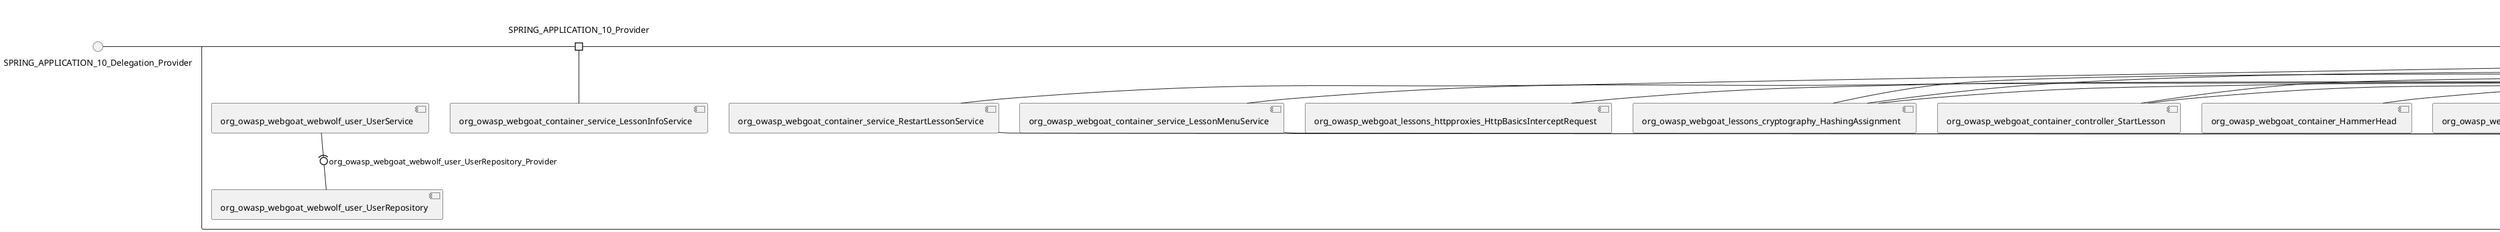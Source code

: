 @startuml
skinparam fixCircleLabelOverlapping true
skinparam componentStyle uml2
() SPRING_APPLICATION_10_Delegation_Provider
() SPRING_APPLICATION_11_Delegation_Provider
() SPRING_APPLICATION_12_Delegation_Provider
() SPRING_APPLICATION_13_Delegation_Provider
() SPRING_APPLICATION_14_Delegation_Provider
() SPRING_APPLICATION_15_Delegation_Provider
() SPRING_APPLICATION_16_Delegation_Provider
() SPRING_APPLICATION_2_Delegation_Provider
() SPRING_APPLICATION_3_Delegation_Provider
() SPRING_APPLICATION_4_Delegation_Provider
() SPRING_APPLICATION_5_Delegation_Provider
() SPRING_APPLICATION_6_Delegation_Provider
() SPRING_APPLICATION_7_Delegation_Provider
() SPRING_APPLICATION_8_Delegation_Provider
() SPRING_APPLICATION_9_Delegation_Provider
() SPRING_APPLICATION_BypassRestrictions_FieldRestrictions_POST_Delegation_Provider
() SPRING_APPLICATION_BypassRestrictions_frontendValidation_POST_Delegation_Provider
() SPRING_APPLICATION_ChromeDevTools_dummy_POST_Delegation_Provider
() SPRING_APPLICATION_ChromeDevTools_network_POST_Delegation_Provider
() SPRING_APPLICATION_CrossSiteScriptingStored_stored_xss_POST_Delegation_Provider
() SPRING_APPLICATION_CrossSiteScriptingStored_stored_xss_follow_up_POST_Delegation_Provider
() SPRING_APPLICATION_CrossSiteScripting_attack1_POST_Delegation_Provider
() SPRING_APPLICATION_CrossSiteScripting_attack3_POST_Delegation_Provider
() SPRING_APPLICATION_CrossSiteScripting_attack4_POST_Delegation_Provider
() SPRING_APPLICATION_CrossSiteScripting_attack5a_GET_Delegation_Provider
() SPRING_APPLICATION_CrossSiteScripting_attack6a_POST_Delegation_Provider
() SPRING_APPLICATION_CrossSiteScripting_dom_follow_up_POST_Delegation_Provider
() SPRING_APPLICATION_CrossSiteScripting_phone_home_xss_POST_Delegation_Provider
() SPRING_APPLICATION_CrossSiteScripting_quiz_GET_POST_Delegation_Provider
() SPRING_APPLICATION_Delegation_Provider
() SPRING_APPLICATION_GET_10_Delegation_Provider
() SPRING_APPLICATION_GET_11_Delegation_Provider
() SPRING_APPLICATION_GET_2_Delegation_Provider
() SPRING_APPLICATION_GET_3_Delegation_Provider
() SPRING_APPLICATION_GET_4_Delegation_Provider
() SPRING_APPLICATION_GET_5_Delegation_Provider
() SPRING_APPLICATION_GET_6_Delegation_Provider
() SPRING_APPLICATION_GET_7_Delegation_Provider
() SPRING_APPLICATION_GET_8_Delegation_Provider
() SPRING_APPLICATION_GET_9_Delegation_Provider
() SPRING_APPLICATION_GET_Delegation_Provider
() SPRING_APPLICATION_HtmlTampering_task_POST_Delegation_Provider
() SPRING_APPLICATION_HttpBasics_attack1_POST_Delegation_Provider
() SPRING_APPLICATION_HttpBasics_attack2_POST_Delegation_Provider
() SPRING_APPLICATION_IDOR_diff_attributes_POST_Delegation_Provider
() SPRING_APPLICATION_IDOR_login_POST_Delegation_Provider
() SPRING_APPLICATION_IDOR_profile_alt_path_POST_Delegation_Provider
() SPRING_APPLICATION_InsecureDeserialization_task_POST_Delegation_Provider
() SPRING_APPLICATION_InsecureLogin_Delegation_Provider
() SPRING_APPLICATION_JWT_decode_POST_Delegation_Provider
() SPRING_APPLICATION_JWT_jku_Delegation_Provider
() SPRING_APPLICATION_JWT_kid_Delegation_Provider
() SPRING_APPLICATION_JWT_quiz_GET_POST_Delegation_Provider
() SPRING_APPLICATION_JWT_refresh_Delegation_Provider
() SPRING_APPLICATION_JWT_secret_POST_Delegation_Provider
() SPRING_APPLICATION_JWT_votings_Delegation_Provider
() SPRING_APPLICATION_LogSpoofing_log_bleeding_POST_Delegation_Provider
() SPRING_APPLICATION_LogSpoofing_log_spoofing_POST_Delegation_Provider
() SPRING_APPLICATION_POST_10_Delegation_Provider
() SPRING_APPLICATION_POST_11_Delegation_Provider
() SPRING_APPLICATION_POST_12_Delegation_Provider
() SPRING_APPLICATION_POST_13_Delegation_Provider
() SPRING_APPLICATION_POST_14_Delegation_Provider
() SPRING_APPLICATION_POST_15_Delegation_Provider
() SPRING_APPLICATION_POST_16_Delegation_Provider
() SPRING_APPLICATION_POST_17_Delegation_Provider
() SPRING_APPLICATION_POST_18_Delegation_Provider
() SPRING_APPLICATION_POST_2_Delegation_Provider
() SPRING_APPLICATION_POST_3_Delegation_Provider
() SPRING_APPLICATION_POST_4_Delegation_Provider
() SPRING_APPLICATION_POST_5_Delegation_Provider
() SPRING_APPLICATION_POST_6_Delegation_Provider
() SPRING_APPLICATION_POST_7_Delegation_Provider
() SPRING_APPLICATION_POST_8_Delegation_Provider
() SPRING_APPLICATION_POST_9_Delegation_Provider
() SPRING_APPLICATION_POST_Delegation_Provider
() SPRING_APPLICATION_PUT_Delegation_Provider
() SPRING_APPLICATION_PasswordReset_ForgotPassword_create_password_reset_link_POST_Delegation_Provider
() SPRING_APPLICATION_PasswordReset_SecurityQuestions_POST_Delegation_Provider
() SPRING_APPLICATION_PasswordReset_reset_Delegation_Provider
() SPRING_APPLICATION_PasswordReset_simple_mail_reset_POST_Delegation_Provider
() SPRING_APPLICATION_PathTraversal_profile_picture_GET_Delegation_Provider
() SPRING_APPLICATION_PathTraversal_profile_picture_fix_GET_Delegation_Provider
() SPRING_APPLICATION_PathTraversal_profile_upload_POST_Delegation_Provider
() SPRING_APPLICATION_PathTraversal_profile_upload_fix_POST_Delegation_Provider
() SPRING_APPLICATION_PathTraversal_profile_upload_remove_user_input_POST_Delegation_Provider
() SPRING_APPLICATION_PathTraversal_random_POST_Delegation_Provider
() SPRING_APPLICATION_PathTraversal_random_picture_GET_Delegation_Provider
() SPRING_APPLICATION_PathTraversal_zip_slip_Delegation_Provider
() SPRING_APPLICATION_SSRF_task1_POST_Delegation_Provider
() SPRING_APPLICATION_SSRF_task2_POST_Delegation_Provider
() SPRING_APPLICATION_SecurePasswords_assignment_POST_Delegation_Provider
() SPRING_APPLICATION_SqlInjectionAdvanced_attack6a_POST_Delegation_Provider
() SPRING_APPLICATION_SqlInjectionAdvanced_attack6b_POST_Delegation_Provider
() SPRING_APPLICATION_SqlInjectionAdvanced_challenge_Login_POST_Delegation_Provider
() SPRING_APPLICATION_SqlInjectionAdvanced_challenge_PUT_Delegation_Provider
() SPRING_APPLICATION_SqlInjectionAdvanced_quiz_GET_POST_Delegation_Provider
() SPRING_APPLICATION_SqlInjectionMitigations_attack10a_POST_Delegation_Provider
() SPRING_APPLICATION_SqlInjectionMitigations_attack10b_POST_Delegation_Provider
() SPRING_APPLICATION_SqlInjectionMitigations_attack12a_POST_Delegation_Provider
() SPRING_APPLICATION_SqlInjectionMitigations_servers_GET_Delegation_Provider
() SPRING_APPLICATION_SqlInjection_assignment5a_POST_Delegation_Provider
() SPRING_APPLICATION_SqlInjection_assignment5b_POST_Delegation_Provider
() SPRING_APPLICATION_SqlInjection_attack10_POST_Delegation_Provider
() SPRING_APPLICATION_SqlInjection_attack2_POST_Delegation_Provider
() SPRING_APPLICATION_SqlInjection_attack3_POST_Delegation_Provider
() SPRING_APPLICATION_SqlInjection_attack4_POST_Delegation_Provider
() SPRING_APPLICATION_SqlInjection_attack5_POST_Delegation_Provider
() SPRING_APPLICATION_SqlInjection_attack8_POST_Delegation_Provider
() SPRING_APPLICATION_SqlInjection_attack9_POST_Delegation_Provider
() SPRING_APPLICATION_SqlOnlyInputValidationOnKeywords_attack_POST_Delegation_Provider
() SPRING_APPLICATION_SqlOnlyInputValidation_attack_POST_Delegation_Provider
() SPRING_APPLICATION_VulnerableComponents_attack1_POST_Delegation_Provider
() SPRING_APPLICATION_WebWolf_GET_Delegation_Provider
() SPRING_APPLICATION_WebWolf_landing_Delegation_Provider
() SPRING_APPLICATION_WebWolf_mail_Delegation_Provider
() SPRING_APPLICATION_challenge_1_POST_Delegation_Provider
() SPRING_APPLICATION_challenge_5_POST_Delegation_Provider
() SPRING_APPLICATION_challenge_7_Delegation_Provider
() SPRING_APPLICATION_challenge_8_Delegation_Provider
() SPRING_APPLICATION_challenge_logo_Delegation_Provider
() SPRING_APPLICATION_cia_quiz_GET_POST_Delegation_Provider
() SPRING_APPLICATION_clientSideFiltering_attack1_POST_Delegation_Provider
() SPRING_APPLICATION_clientSideFiltering_challenge_store_coupons_GET_Delegation_Provider
() SPRING_APPLICATION_clientSideFiltering_getItForFree_POST_Delegation_Provider
() SPRING_APPLICATION_clientSideFiltering_salaries_GET_Delegation_Provider
() SPRING_APPLICATION_crypto_encoding_basic_auth_POST_Delegation_Provider
() SPRING_APPLICATION_crypto_encoding_xor_POST_Delegation_Provider
() SPRING_APPLICATION_crypto_hashing_POST_Delegation_Provider
() SPRING_APPLICATION_crypto_secure_defaults_POST_Delegation_Provider
() SPRING_APPLICATION_crypto_signing_verify_POST_Delegation_Provider
() SPRING_APPLICATION_csrf_feedback_message_POST_Delegation_Provider
() SPRING_APPLICATION_csrf_review_POST_Delegation_Provider
() SPRING_APPLICATION_files_GET_Delegation_Provider
() SPRING_APPLICATION_fileupload_POST_Delegation_Provider
() SPRING_APPLICATION_jwt_Delegation_Provider
() SPRING_APPLICATION_landing_Delegation_Provider
() SPRING_APPLICATION_lesson_template_Delegation_Provider
() SPRING_APPLICATION_login_oauth_mvc_GET_Delegation_Provider
() SPRING_APPLICATION_mail_DELETE_GET_POST_Delegation_Provider
() SPRING_APPLICATION_register_mvc_POST_Delegation_Provider
() SPRING_APPLICATION_registration_GET_Delegation_Provider
() SPRING_APPLICATION_requests_GET_Delegation_Provider
() SPRING_APPLICATION_scoreboard_data_GET_Delegation_Provider
() SPRING_APPLICATION_server_directory_GET_Delegation_Provider
() SPRING_APPLICATION_service_debug_labels_mvc_Delegation_Provider
() SPRING_APPLICATION_service_lessonoverview_mvc_Delegation_Provider
() SPRING_APPLICATION_xxe_comments_GET_Delegation_Provider
rectangle System {
[org_owasp_webgoat_container_HammerHead] [[webgoat-webgoat.repository#_1_1BxiNBEe-G_oMj_JyxbQ]]
[org_owasp_webgoat_container_WebWolfRedirect] [[webgoat-webgoat.repository#_1_1BxiNBEe-G_oMj_JyxbQ]]
[org_owasp_webgoat_container_controller_StartLesson] [[webgoat-webgoat.repository#_1_1BxiNBEe-G_oMj_JyxbQ]]
[org_owasp_webgoat_container_controller_Welcome] [[webgoat-webgoat.repository#_1_1BxiNBEe-G_oMj_JyxbQ]]
[org_owasp_webgoat_container_i18n_PluginMessages_Provider] [[webgoat-webgoat.repository#_1_1BxiNBEe-G_oMj_JyxbQ]]
[org_owasp_webgoat_container_service_EnvironmentService] [[webgoat-webgoat.repository#_1_1BxiNBEe-G_oMj_JyxbQ]]
[org_owasp_webgoat_container_service_HintService] [[webgoat-webgoat.repository#_1_1BxiNBEe-G_oMj_JyxbQ]]
[org_owasp_webgoat_container_service_LabelDebugService] [[webgoat-webgoat.repository#_1_1BxiNBEe-G_oMj_JyxbQ]]
[org_owasp_webgoat_container_service_LabelService] [[webgoat-webgoat.repository#_1_1BxiNBEe-G_oMj_JyxbQ]]
[org_owasp_webgoat_container_service_LessonInfoService] [[webgoat-webgoat.repository#_1_1BxiNBEe-G_oMj_JyxbQ]]
[org_owasp_webgoat_container_service_LessonMenuService] [[webgoat-webgoat.repository#_1_1BxiNBEe-G_oMj_JyxbQ]]
[org_owasp_webgoat_container_service_LessonProgressService] [[webgoat-webgoat.repository#_1_1BxiNBEe-G_oMj_JyxbQ]]
[org_owasp_webgoat_container_service_LessonTitleService] [[webgoat-webgoat.repository#_1_1BxiNBEe-G_oMj_JyxbQ]]
[org_owasp_webgoat_container_service_ReportCardService] [[webgoat-webgoat.repository#_1_1BxiNBEe-G_oMj_JyxbQ]]
[org_owasp_webgoat_container_service_RestartLessonService] [[webgoat-webgoat.repository#_1_1BxiNBEe-G_oMj_JyxbQ]]
[org_owasp_webgoat_container_service_SessionService] [[webgoat-webgoat.repository#_1_1BxiNBEe-G_oMj_JyxbQ]]
[org_owasp_webgoat_container_session_UserSessionData_Provider] [[webgoat-webgoat.repository#_1_1BxiNBEe-G_oMj_JyxbQ]]
[org_owasp_webgoat_container_session_WebSession_Provider] [[webgoat-webgoat.repository#_1_1BxiNBEe-G_oMj_JyxbQ]]
[org_owasp_webgoat_container_users_RegistrationController] [[webgoat-webgoat.repository#_1_1BxiNBEe-G_oMj_JyxbQ]]
[org_owasp_webgoat_container_users_Scoreboard] [[webgoat-webgoat.repository#_1_1BxiNBEe-G_oMj_JyxbQ]]
[org_owasp_webgoat_container_users_UserRepository] [[webgoat-webgoat.repository#_1_1BxiNBEe-G_oMj_JyxbQ]]
[org_owasp_webgoat_container_users_UserService] [[webgoat-webgoat.repository#_1_1BxiNBEe-G_oMj_JyxbQ]]
[org_owasp_webgoat_container_users_UserTrackerRepository] [[webgoat-webgoat.repository#_1_1BxiNBEe-G_oMj_JyxbQ]]
[org_owasp_webgoat_lessons_authbypass_VerifyAccount] [[webgoat-webgoat.repository#_1_1BxiNBEe-G_oMj_JyxbQ]]
[org_owasp_webgoat_lessons_bypassrestrictions_BypassRestrictionsFieldRestrictions] [[webgoat-webgoat.repository#_1_1BxiNBEe-G_oMj_JyxbQ]]
[org_owasp_webgoat_lessons_bypassrestrictions_BypassRestrictionsFrontendValidation] [[webgoat-webgoat.repository#_1_1BxiNBEe-G_oMj_JyxbQ]]
[org_owasp_webgoat_lessons_challenges_FlagController] [[webgoat-webgoat.repository#_1_1BxiNBEe-G_oMj_JyxbQ]]
[org_owasp_webgoat_lessons_challenges_challenge1_Assignment1] [[webgoat-webgoat.repository#_1_1BxiNBEe-G_oMj_JyxbQ]]
[org_owasp_webgoat_lessons_challenges_challenge1_ImageServlet] [[webgoat-webgoat.repository#_1_1BxiNBEe-G_oMj_JyxbQ]]
[org_owasp_webgoat_lessons_challenges_challenge5_Assignment5] [[webgoat-webgoat.repository#_1_1BxiNBEe-G_oMj_JyxbQ]]
[org_owasp_webgoat_lessons_challenges_challenge7_Assignment7] [[webgoat-webgoat.repository#_1_1BxiNBEe-G_oMj_JyxbQ]]
[org_owasp_webgoat_lessons_challenges_challenge8_Assignment8] [[webgoat-webgoat.repository#_1_1BxiNBEe-G_oMj_JyxbQ]]
[org_owasp_webgoat_lessons_chromedevtools_NetworkDummy] [[webgoat-webgoat.repository#_1_1BxiNBEe-G_oMj_JyxbQ]]
[org_owasp_webgoat_lessons_chromedevtools_NetworkLesson] [[webgoat-webgoat.repository#_1_1BxiNBEe-G_oMj_JyxbQ]]
[org_owasp_webgoat_lessons_cia_CIAQuiz] [[webgoat-webgoat.repository#_1_1BxiNBEe-G_oMj_JyxbQ]]
[org_owasp_webgoat_lessons_clientsidefiltering_ClientSideFilteringAssignment] [[webgoat-webgoat.repository#_1_1BxiNBEe-G_oMj_JyxbQ]]
[org_owasp_webgoat_lessons_clientsidefiltering_ClientSideFilteringFreeAssignment] [[webgoat-webgoat.repository#_1_1BxiNBEe-G_oMj_JyxbQ]]
[org_owasp_webgoat_lessons_clientsidefiltering_Salaries] [[webgoat-webgoat.repository#_1_1BxiNBEe-G_oMj_JyxbQ]]
[org_owasp_webgoat_lessons_clientsidefiltering_ShopEndpoint] [[webgoat-webgoat.repository#_1_1BxiNBEe-G_oMj_JyxbQ]]
[org_owasp_webgoat_lessons_cryptography_EncodingAssignment] [[webgoat-webgoat.repository#_1_1BxiNBEe-G_oMj_JyxbQ]]
[org_owasp_webgoat_lessons_cryptography_HashingAssignment] [[webgoat-webgoat.repository#_1_1BxiNBEe-G_oMj_JyxbQ]]
[org_owasp_webgoat_lessons_cryptography_SecureDefaultsAssignment] [[webgoat-webgoat.repository#_1_1BxiNBEe-G_oMj_JyxbQ]]
[org_owasp_webgoat_lessons_cryptography_SigningAssignment] [[webgoat-webgoat.repository#_1_1BxiNBEe-G_oMj_JyxbQ]]
[org_owasp_webgoat_lessons_cryptography_XOREncodingAssignment] [[webgoat-webgoat.repository#_1_1BxiNBEe-G_oMj_JyxbQ]]
[org_owasp_webgoat_lessons_csrf_CSRFConfirmFlag1] [[webgoat-webgoat.repository#_1_1BxiNBEe-G_oMj_JyxbQ]]
[org_owasp_webgoat_lessons_csrf_CSRFFeedback] [[webgoat-webgoat.repository#_1_1BxiNBEe-G_oMj_JyxbQ]]
[org_owasp_webgoat_lessons_csrf_CSRFGetFlag] [[webgoat-webgoat.repository#_1_1BxiNBEe-G_oMj_JyxbQ]]
[org_owasp_webgoat_lessons_csrf_CSRFLogin] [[webgoat-webgoat.repository#_1_1BxiNBEe-G_oMj_JyxbQ]]
[org_owasp_webgoat_lessons_csrf_ForgedReviews] [[webgoat-webgoat.repository#_1_1BxiNBEe-G_oMj_JyxbQ]]
[org_owasp_webgoat_lessons_csrf_ObjectMapper_Provider] [[webgoat-webgoat.repository#_1_1BxiNBEe-G_oMj_JyxbQ]]
[org_owasp_webgoat_lessons_deserialization_InsecureDeserializationTask] [[webgoat-webgoat.repository#_1_1BxiNBEe-G_oMj_JyxbQ]]
[org_owasp_webgoat_lessons_hijacksession_HijackSessionAssignment] [[webgoat-webgoat.repository#_1_1BxiNBEe-G_oMj_JyxbQ]]
[org_owasp_webgoat_lessons_hijacksession_cas_HijackSessionAuthenticationProvider] [[webgoat-webgoat.repository#_1_1BxiNBEe-G_oMj_JyxbQ]]
[org_owasp_webgoat_lessons_htmltampering_HtmlTamperingTask] [[webgoat-webgoat.repository#_1_1BxiNBEe-G_oMj_JyxbQ]]
[org_owasp_webgoat_lessons_httpbasics_HttpBasicsLesson] [[webgoat-webgoat.repository#_1_1BxiNBEe-G_oMj_JyxbQ]]
[org_owasp_webgoat_lessons_httpbasics_HttpBasicsQuiz] [[webgoat-webgoat.repository#_1_1BxiNBEe-G_oMj_JyxbQ]]
[org_owasp_webgoat_lessons_httpproxies_HttpBasicsInterceptRequest] [[webgoat-webgoat.repository#_1_1BxiNBEe-G_oMj_JyxbQ]]
[org_owasp_webgoat_lessons_idor_IDORDiffAttributes] [[webgoat-webgoat.repository#_1_1BxiNBEe-G_oMj_JyxbQ]]
[org_owasp_webgoat_lessons_idor_IDOREditOtherProfile] [[webgoat-webgoat.repository#_1_1BxiNBEe-G_oMj_JyxbQ]]
[org_owasp_webgoat_lessons_idor_IDORLogin] [[webgoat-webgoat.repository#_1_1BxiNBEe-G_oMj_JyxbQ]]
[org_owasp_webgoat_lessons_idor_IDORViewOtherProfile] [[webgoat-webgoat.repository#_1_1BxiNBEe-G_oMj_JyxbQ]]
[org_owasp_webgoat_lessons_idor_IDORViewOwnProfile] [[webgoat-webgoat.repository#_1_1BxiNBEe-G_oMj_JyxbQ]]
[org_owasp_webgoat_lessons_idor_IDORViewOwnProfileAltUrl] [[webgoat-webgoat.repository#_1_1BxiNBEe-G_oMj_JyxbQ]]
[org_owasp_webgoat_lessons_insecurelogin_InsecureLoginTask] [[webgoat-webgoat.repository#_1_1BxiNBEe-G_oMj_JyxbQ]]
[org_owasp_webgoat_lessons_jwt_JWTDecodeEndpoint] [[webgoat-webgoat.repository#_1_1BxiNBEe-G_oMj_JyxbQ]]
[org_owasp_webgoat_lessons_jwt_JWTQuiz] [[webgoat-webgoat.repository#_1_1BxiNBEe-G_oMj_JyxbQ]]
[org_owasp_webgoat_lessons_jwt_JWTRefreshEndpoint] [[webgoat-webgoat.repository#_1_1BxiNBEe-G_oMj_JyxbQ]]
[org_owasp_webgoat_lessons_jwt_JWTSecretKeyEndpoint] [[webgoat-webgoat.repository#_1_1BxiNBEe-G_oMj_JyxbQ]]
[org_owasp_webgoat_lessons_jwt_JWTVotesEndpoint] [[webgoat-webgoat.repository#_1_1BxiNBEe-G_oMj_JyxbQ]]
[org_owasp_webgoat_lessons_jwt_claimmisuse_JWTHeaderJKUEndpoint] [[webgoat-webgoat.repository#_1_1BxiNBEe-G_oMj_JyxbQ]]
[org_owasp_webgoat_lessons_jwt_claimmisuse_JWTHeaderKIDEndpoint] [[webgoat-webgoat.repository#_1_1BxiNBEe-G_oMj_JyxbQ]]
[org_owasp_webgoat_lessons_lessontemplate_SampleAttack] [[webgoat-webgoat.repository#_1_1BxiNBEe-G_oMj_JyxbQ]]
[org_owasp_webgoat_lessons_logging_LogBleedingTask] [[webgoat-webgoat.repository#_1_1BxiNBEe-G_oMj_JyxbQ]]
[org_owasp_webgoat_lessons_logging_LogSpoofingTask] [[webgoat-webgoat.repository#_1_1BxiNBEe-G_oMj_JyxbQ]]
[org_owasp_webgoat_lessons_missingac_MissingFunctionACHiddenMenus] [[webgoat-webgoat.repository#_1_1BxiNBEe-G_oMj_JyxbQ]]
[org_owasp_webgoat_lessons_missingac_MissingFunctionACUsers] [[webgoat-webgoat.repository#_1_1BxiNBEe-G_oMj_JyxbQ]]
[org_owasp_webgoat_lessons_missingac_MissingFunctionACYourHash] [[webgoat-webgoat.repository#_1_1BxiNBEe-G_oMj_JyxbQ]]
[org_owasp_webgoat_lessons_missingac_MissingFunctionACYourHashAdmin] [[webgoat-webgoat.repository#_1_1BxiNBEe-G_oMj_JyxbQ]]
[org_owasp_webgoat_lessons_passwordreset_QuestionsAssignment] [[webgoat-webgoat.repository#_1_1BxiNBEe-G_oMj_JyxbQ]]
[org_owasp_webgoat_lessons_passwordreset_ResetLinkAssignment] [[webgoat-webgoat.repository#_1_1BxiNBEe-G_oMj_JyxbQ]]
[org_owasp_webgoat_lessons_passwordreset_ResetLinkAssignmentForgotPassword] [[webgoat-webgoat.repository#_1_1BxiNBEe-G_oMj_JyxbQ]]
[org_owasp_webgoat_lessons_passwordreset_SecurityQuestionAssignment] [[webgoat-webgoat.repository#_1_1BxiNBEe-G_oMj_JyxbQ]]
[org_owasp_webgoat_lessons_passwordreset_SimpleMailAssignment] [[webgoat-webgoat.repository#_1_1BxiNBEe-G_oMj_JyxbQ]]
[org_owasp_webgoat_lessons_passwordreset_TriedQuestions] [[webgoat-webgoat.repository#_1_1BxiNBEe-G_oMj_JyxbQ]]
[org_owasp_webgoat_lessons_pathtraversal_ProfileUpload] [[webgoat-webgoat.repository#_1_1BxiNBEe-G_oMj_JyxbQ]]
[org_owasp_webgoat_lessons_pathtraversal_ProfileUploadFix] [[webgoat-webgoat.repository#_1_1BxiNBEe-G_oMj_JyxbQ]]
[org_owasp_webgoat_lessons_pathtraversal_ProfileUploadRemoveUserInput] [[webgoat-webgoat.repository#_1_1BxiNBEe-G_oMj_JyxbQ]]
[org_owasp_webgoat_lessons_pathtraversal_ProfileUploadRetrieval] [[webgoat-webgoat.repository#_1_1BxiNBEe-G_oMj_JyxbQ]]
[org_owasp_webgoat_lessons_pathtraversal_ProfileZipSlip] [[webgoat-webgoat.repository#_1_1BxiNBEe-G_oMj_JyxbQ]]
[org_owasp_webgoat_lessons_securepasswords_SecurePasswordsAssignment] [[webgoat-webgoat.repository#_1_1BxiNBEe-G_oMj_JyxbQ]]
[org_owasp_webgoat_lessons_spoofcookie_SpoofCookieAssignment] [[webgoat-webgoat.repository#_1_1BxiNBEe-G_oMj_JyxbQ]]
[org_owasp_webgoat_lessons_sqlinjection_advanced_SqlInjectionChallenge] [[webgoat-webgoat.repository#_1_1BxiNBEe-G_oMj_JyxbQ]]
[org_owasp_webgoat_lessons_sqlinjection_advanced_SqlInjectionChallengeLogin] [[webgoat-webgoat.repository#_1_1BxiNBEe-G_oMj_JyxbQ]]
[org_owasp_webgoat_lessons_sqlinjection_advanced_SqlInjectionLesson6a] [[webgoat-webgoat.repository#_1_1BxiNBEe-G_oMj_JyxbQ]]
[org_owasp_webgoat_lessons_sqlinjection_advanced_SqlInjectionLesson6b] [[webgoat-webgoat.repository#_1_1BxiNBEe-G_oMj_JyxbQ]]
[org_owasp_webgoat_lessons_sqlinjection_advanced_SqlInjectionQuiz] [[webgoat-webgoat.repository#_1_1BxiNBEe-G_oMj_JyxbQ]]
[org_owasp_webgoat_lessons_sqlinjection_introduction_SqlInjectionLesson10] [[webgoat-webgoat.repository#_1_1BxiNBEe-G_oMj_JyxbQ]]
[org_owasp_webgoat_lessons_sqlinjection_introduction_SqlInjectionLesson2] [[webgoat-webgoat.repository#_1_1BxiNBEe-G_oMj_JyxbQ]]
[org_owasp_webgoat_lessons_sqlinjection_introduction_SqlInjectionLesson3] [[webgoat-webgoat.repository#_1_1BxiNBEe-G_oMj_JyxbQ]]
[org_owasp_webgoat_lessons_sqlinjection_introduction_SqlInjectionLesson4] [[webgoat-webgoat.repository#_1_1BxiNBEe-G_oMj_JyxbQ]]
[org_owasp_webgoat_lessons_sqlinjection_introduction_SqlInjectionLesson5] [[webgoat-webgoat.repository#_1_1BxiNBEe-G_oMj_JyxbQ]]
[org_owasp_webgoat_lessons_sqlinjection_introduction_SqlInjectionLesson5a] [[webgoat-webgoat.repository#_1_1BxiNBEe-G_oMj_JyxbQ]]
[org_owasp_webgoat_lessons_sqlinjection_introduction_SqlInjectionLesson5b] [[webgoat-webgoat.repository#_1_1BxiNBEe-G_oMj_JyxbQ]]
[org_owasp_webgoat_lessons_sqlinjection_introduction_SqlInjectionLesson8] [[webgoat-webgoat.repository#_1_1BxiNBEe-G_oMj_JyxbQ]]
[org_owasp_webgoat_lessons_sqlinjection_introduction_SqlInjectionLesson9] [[webgoat-webgoat.repository#_1_1BxiNBEe-G_oMj_JyxbQ]]
[org_owasp_webgoat_lessons_sqlinjection_mitigation_Servers] [[webgoat-webgoat.repository#_1_1BxiNBEe-G_oMj_JyxbQ]]
[org_owasp_webgoat_lessons_sqlinjection_mitigation_SqlInjectionLesson10a] [[webgoat-webgoat.repository#_1_1BxiNBEe-G_oMj_JyxbQ]]
[org_owasp_webgoat_lessons_sqlinjection_mitigation_SqlInjectionLesson10b] [[webgoat-webgoat.repository#_1_1BxiNBEe-G_oMj_JyxbQ]]
[org_owasp_webgoat_lessons_sqlinjection_mitigation_SqlInjectionLesson13] [[webgoat-webgoat.repository#_1_1BxiNBEe-G_oMj_JyxbQ]]
[org_owasp_webgoat_lessons_sqlinjection_mitigation_SqlOnlyInputValidation] [[webgoat-webgoat.repository#_1_1BxiNBEe-G_oMj_JyxbQ]]
[org_owasp_webgoat_lessons_sqlinjection_mitigation_SqlOnlyInputValidationOnKeywords] [[webgoat-webgoat.repository#_1_1BxiNBEe-G_oMj_JyxbQ]]
[org_owasp_webgoat_lessons_ssrf_SSRFTask1] [[webgoat-webgoat.repository#_1_1BxiNBEe-G_oMj_JyxbQ]]
[org_owasp_webgoat_lessons_ssrf_SSRFTask2] [[webgoat-webgoat.repository#_1_1BxiNBEe-G_oMj_JyxbQ]]
[org_owasp_webgoat_lessons_vulnerablecomponents_VulnerableComponentsLesson] [[webgoat-webgoat.repository#_1_1BxiNBEe-G_oMj_JyxbQ]]
[org_owasp_webgoat_lessons_webwolfintroduction_LandingAssignment] [[webgoat-webgoat.repository#_1_1BxiNBEe-G_oMj_JyxbQ]]
[org_owasp_webgoat_lessons_webwolfintroduction_MailAssignment] [[webgoat-webgoat.repository#_1_1BxiNBEe-G_oMj_JyxbQ]]
[org_owasp_webgoat_lessons_xss_CrossSiteScriptingLesson1] [[webgoat-webgoat.repository#_1_1BxiNBEe-G_oMj_JyxbQ]]
[org_owasp_webgoat_lessons_xss_CrossSiteScriptingLesson3] [[webgoat-webgoat.repository#_1_1BxiNBEe-G_oMj_JyxbQ]]
[org_owasp_webgoat_lessons_xss_CrossSiteScriptingLesson4] [[webgoat-webgoat.repository#_1_1BxiNBEe-G_oMj_JyxbQ]]
[org_owasp_webgoat_lessons_xss_CrossSiteScriptingLesson5a] [[webgoat-webgoat.repository#_1_1BxiNBEe-G_oMj_JyxbQ]]
[org_owasp_webgoat_lessons_xss_CrossSiteScriptingLesson6a] [[webgoat-webgoat.repository#_1_1BxiNBEe-G_oMj_JyxbQ]]
[org_owasp_webgoat_lessons_xss_CrossSiteScriptingQuiz] [[webgoat-webgoat.repository#_1_1BxiNBEe-G_oMj_JyxbQ]]
[org_owasp_webgoat_lessons_xss_DOMCrossSiteScripting] [[webgoat-webgoat.repository#_1_1BxiNBEe-G_oMj_JyxbQ]]
[org_owasp_webgoat_lessons_xss_DOMCrossSiteScriptingVerifier] [[webgoat-webgoat.repository#_1_1BxiNBEe-G_oMj_JyxbQ]]
[org_owasp_webgoat_lessons_xss_stored_StoredCrossSiteScriptingVerifier] [[webgoat-webgoat.repository#_1_1BxiNBEe-G_oMj_JyxbQ]]
[org_owasp_webgoat_lessons_xss_stored_StoredXssComments] [[webgoat-webgoat.repository#_1_1BxiNBEe-G_oMj_JyxbQ]]
[org_owasp_webgoat_lessons_xxe_BlindSendFileAssignment] [[webgoat-webgoat.repository#_1_1BxiNBEe-G_oMj_JyxbQ]]
[org_owasp_webgoat_lessons_xxe_CommentsCache] [[webgoat-webgoat.repository#_1_1BxiNBEe-G_oMj_JyxbQ]]
[org_owasp_webgoat_lessons_xxe_CommentsEndpoint] [[webgoat-webgoat.repository#_1_1BxiNBEe-G_oMj_JyxbQ]]
[org_owasp_webgoat_lessons_xxe_ContentTypeAssignment] [[webgoat-webgoat.repository#_1_1BxiNBEe-G_oMj_JyxbQ]]
[org_owasp_webgoat_lessons_xxe_SimpleXXE] [[webgoat-webgoat.repository#_1_1BxiNBEe-G_oMj_JyxbQ]]
[org_owasp_webgoat_webwolf_FileServer] [[webgoat-webgoat.repository#_1_1BxiNBEe-G_oMj_JyxbQ]]
[org_owasp_webgoat_webwolf_jwt_JWTController] [[webgoat-webgoat.repository#_1_1BxiNBEe-G_oMj_JyxbQ]]
[org_owasp_webgoat_webwolf_mailbox_MailboxController] [[webgoat-webgoat.repository#_1_1BxiNBEe-G_oMj_JyxbQ]]
[org_owasp_webgoat_webwolf_mailbox_MailboxRepository] [[webgoat-webgoat.repository#_1_1BxiNBEe-G_oMj_JyxbQ]]
[org_owasp_webgoat_webwolf_requests_LandingPage] [[webgoat-webgoat.repository#_1_1BxiNBEe-G_oMj_JyxbQ]]
[org_owasp_webgoat_webwolf_requests_Requests] [[webgoat-webgoat.repository#_1_1BxiNBEe-G_oMj_JyxbQ]]
[org_owasp_webgoat_webwolf_user_UserRepository] [[webgoat-webgoat.repository#_1_1BxiNBEe-G_oMj_JyxbQ]]
[org_owasp_webgoat_webwolf_user_UserService] [[webgoat-webgoat.repository#_1_1BxiNBEe-G_oMj_JyxbQ]]
port SPRING_APPLICATION_10_Provider
SPRING_APPLICATION_10_Delegation_Provider - SPRING_APPLICATION_10_Provider
SPRING_APPLICATION_10_Provider - [org_owasp_webgoat_container_service_LessonInfoService]
port SPRING_APPLICATION_11_Provider
SPRING_APPLICATION_11_Delegation_Provider - SPRING_APPLICATION_11_Provider
SPRING_APPLICATION_11_Provider - [org_owasp_webgoat_lessons_cryptography_HashingAssignment]
port SPRING_APPLICATION_12_Provider
SPRING_APPLICATION_12_Delegation_Provider - SPRING_APPLICATION_12_Provider
SPRING_APPLICATION_12_Provider - [org_owasp_webgoat_lessons_xxe_SimpleXXE]
port SPRING_APPLICATION_13_Provider
SPRING_APPLICATION_13_Delegation_Provider - SPRING_APPLICATION_13_Provider
SPRING_APPLICATION_13_Provider - [org_owasp_webgoat_lessons_jwt_JWTSecretKeyEndpoint]
port SPRING_APPLICATION_14_Provider
SPRING_APPLICATION_14_Delegation_Provider - SPRING_APPLICATION_14_Provider
SPRING_APPLICATION_14_Provider - [org_owasp_webgoat_container_service_RestartLessonService]
port SPRING_APPLICATION_15_Provider
SPRING_APPLICATION_15_Delegation_Provider - SPRING_APPLICATION_15_Provider
SPRING_APPLICATION_15_Provider - [org_owasp_webgoat_container_service_LessonMenuService]
port SPRING_APPLICATION_16_Provider
SPRING_APPLICATION_16_Delegation_Provider - SPRING_APPLICATION_16_Provider
SPRING_APPLICATION_16_Provider - [org_owasp_webgoat_lessons_httpproxies_HttpBasicsInterceptRequest]
port SPRING_APPLICATION_2_Provider
SPRING_APPLICATION_2_Delegation_Provider - SPRING_APPLICATION_2_Provider
SPRING_APPLICATION_2_Provider - [org_owasp_webgoat_container_controller_StartLesson]
port SPRING_APPLICATION_3_Provider
SPRING_APPLICATION_3_Delegation_Provider - SPRING_APPLICATION_3_Provider
SPRING_APPLICATION_3_Provider - [org_owasp_webgoat_lessons_cryptography_HashingAssignment]
port SPRING_APPLICATION_4_Provider
SPRING_APPLICATION_4_Delegation_Provider - SPRING_APPLICATION_4_Provider
SPRING_APPLICATION_4_Provider - [org_owasp_webgoat_webwolf_FileServer]
port SPRING_APPLICATION_5_Provider
SPRING_APPLICATION_5_Delegation_Provider - SPRING_APPLICATION_5_Provider
SPRING_APPLICATION_5_Provider - [org_owasp_webgoat_lessons_cryptography_SigningAssignment]
port SPRING_APPLICATION_6_Provider
SPRING_APPLICATION_6_Delegation_Provider - SPRING_APPLICATION_6_Provider
SPRING_APPLICATION_6_Provider - [org_owasp_webgoat_container_HammerHead]
port SPRING_APPLICATION_7_Provider
SPRING_APPLICATION_7_Delegation_Provider - SPRING_APPLICATION_7_Provider
SPRING_APPLICATION_7_Provider - [org_owasp_webgoat_container_controller_StartLesson]
port SPRING_APPLICATION_8_Provider
SPRING_APPLICATION_8_Delegation_Provider - SPRING_APPLICATION_8_Provider
SPRING_APPLICATION_8_Provider - [org_owasp_webgoat_container_service_SessionService]
port SPRING_APPLICATION_9_Provider
SPRING_APPLICATION_9_Delegation_Provider - SPRING_APPLICATION_9_Provider
SPRING_APPLICATION_9_Provider - [org_owasp_webgoat_container_service_LessonTitleService]
port SPRING_APPLICATION_BypassRestrictions_FieldRestrictions_POST_Provider
SPRING_APPLICATION_BypassRestrictions_FieldRestrictions_POST_Delegation_Provider - SPRING_APPLICATION_BypassRestrictions_FieldRestrictions_POST_Provider
SPRING_APPLICATION_BypassRestrictions_FieldRestrictions_POST_Provider - [org_owasp_webgoat_lessons_bypassrestrictions_BypassRestrictionsFieldRestrictions]
port SPRING_APPLICATION_BypassRestrictions_frontendValidation_POST_Provider
SPRING_APPLICATION_BypassRestrictions_frontendValidation_POST_Delegation_Provider - SPRING_APPLICATION_BypassRestrictions_frontendValidation_POST_Provider
SPRING_APPLICATION_BypassRestrictions_frontendValidation_POST_Provider - [org_owasp_webgoat_lessons_bypassrestrictions_BypassRestrictionsFrontendValidation]
port SPRING_APPLICATION_ChromeDevTools_dummy_POST_Provider
SPRING_APPLICATION_ChromeDevTools_dummy_POST_Delegation_Provider - SPRING_APPLICATION_ChromeDevTools_dummy_POST_Provider
SPRING_APPLICATION_ChromeDevTools_dummy_POST_Provider - [org_owasp_webgoat_lessons_chromedevtools_NetworkDummy]
port SPRING_APPLICATION_ChromeDevTools_network_POST_Provider
SPRING_APPLICATION_ChromeDevTools_network_POST_Delegation_Provider - SPRING_APPLICATION_ChromeDevTools_network_POST_Provider
SPRING_APPLICATION_ChromeDevTools_network_POST_Provider - [org_owasp_webgoat_lessons_chromedevtools_NetworkLesson]
port SPRING_APPLICATION_CrossSiteScriptingStored_stored_xss_POST_Provider
SPRING_APPLICATION_CrossSiteScriptingStored_stored_xss_POST_Delegation_Provider - SPRING_APPLICATION_CrossSiteScriptingStored_stored_xss_POST_Provider
SPRING_APPLICATION_CrossSiteScriptingStored_stored_xss_POST_Provider - [org_owasp_webgoat_lessons_xss_stored_StoredXssComments]
port SPRING_APPLICATION_CrossSiteScriptingStored_stored_xss_follow_up_POST_Provider
SPRING_APPLICATION_CrossSiteScriptingStored_stored_xss_follow_up_POST_Delegation_Provider - SPRING_APPLICATION_CrossSiteScriptingStored_stored_xss_follow_up_POST_Provider
SPRING_APPLICATION_CrossSiteScriptingStored_stored_xss_follow_up_POST_Provider - [org_owasp_webgoat_lessons_xss_stored_StoredCrossSiteScriptingVerifier]
port SPRING_APPLICATION_CrossSiteScripting_attack1_POST_Provider
SPRING_APPLICATION_CrossSiteScripting_attack1_POST_Delegation_Provider - SPRING_APPLICATION_CrossSiteScripting_attack1_POST_Provider
SPRING_APPLICATION_CrossSiteScripting_attack1_POST_Provider - [org_owasp_webgoat_lessons_xss_CrossSiteScriptingLesson1]
port SPRING_APPLICATION_CrossSiteScripting_attack3_POST_Provider
SPRING_APPLICATION_CrossSiteScripting_attack3_POST_Delegation_Provider - SPRING_APPLICATION_CrossSiteScripting_attack3_POST_Provider
SPRING_APPLICATION_CrossSiteScripting_attack3_POST_Provider - [org_owasp_webgoat_lessons_xss_CrossSiteScriptingLesson3]
port SPRING_APPLICATION_CrossSiteScripting_attack4_POST_Provider
SPRING_APPLICATION_CrossSiteScripting_attack4_POST_Delegation_Provider - SPRING_APPLICATION_CrossSiteScripting_attack4_POST_Provider
SPRING_APPLICATION_CrossSiteScripting_attack4_POST_Provider - [org_owasp_webgoat_lessons_xss_CrossSiteScriptingLesson4]
port SPRING_APPLICATION_CrossSiteScripting_attack5a_GET_Provider
SPRING_APPLICATION_CrossSiteScripting_attack5a_GET_Delegation_Provider - SPRING_APPLICATION_CrossSiteScripting_attack5a_GET_Provider
SPRING_APPLICATION_CrossSiteScripting_attack5a_GET_Provider - [org_owasp_webgoat_lessons_xss_CrossSiteScriptingLesson5a]
port SPRING_APPLICATION_CrossSiteScripting_attack6a_POST_Provider
SPRING_APPLICATION_CrossSiteScripting_attack6a_POST_Delegation_Provider - SPRING_APPLICATION_CrossSiteScripting_attack6a_POST_Provider
SPRING_APPLICATION_CrossSiteScripting_attack6a_POST_Provider - [org_owasp_webgoat_lessons_xss_CrossSiteScriptingLesson6a]
port SPRING_APPLICATION_CrossSiteScripting_dom_follow_up_POST_Provider
SPRING_APPLICATION_CrossSiteScripting_dom_follow_up_POST_Delegation_Provider - SPRING_APPLICATION_CrossSiteScripting_dom_follow_up_POST_Provider
SPRING_APPLICATION_CrossSiteScripting_dom_follow_up_POST_Provider - [org_owasp_webgoat_lessons_xss_DOMCrossSiteScriptingVerifier]
port SPRING_APPLICATION_CrossSiteScripting_phone_home_xss_POST_Provider
SPRING_APPLICATION_CrossSiteScripting_phone_home_xss_POST_Delegation_Provider - SPRING_APPLICATION_CrossSiteScripting_phone_home_xss_POST_Provider
SPRING_APPLICATION_CrossSiteScripting_phone_home_xss_POST_Provider - [org_owasp_webgoat_lessons_xss_DOMCrossSiteScripting]
port SPRING_APPLICATION_CrossSiteScripting_quiz_GET_POST_Provider
SPRING_APPLICATION_CrossSiteScripting_quiz_GET_POST_Delegation_Provider - SPRING_APPLICATION_CrossSiteScripting_quiz_GET_POST_Provider
SPRING_APPLICATION_CrossSiteScripting_quiz_GET_POST_Provider - [org_owasp_webgoat_lessons_xss_CrossSiteScriptingQuiz]
port SPRING_APPLICATION_Provider
SPRING_APPLICATION_Delegation_Provider - SPRING_APPLICATION_Provider
SPRING_APPLICATION_Provider - [org_owasp_webgoat_container_service_LabelDebugService]
port SPRING_APPLICATION_GET_10_Provider
SPRING_APPLICATION_GET_10_Delegation_Provider - SPRING_APPLICATION_GET_10_Provider
SPRING_APPLICATION_GET_10_Provider - [org_owasp_webgoat_lessons_csrf_ForgedReviews]
port SPRING_APPLICATION_GET_11_Provider
SPRING_APPLICATION_GET_11_Delegation_Provider - SPRING_APPLICATION_GET_11_Provider
SPRING_APPLICATION_GET_11_Provider - [org_owasp_webgoat_container_service_HintService]
port SPRING_APPLICATION_GET_2_Provider
SPRING_APPLICATION_GET_2_Delegation_Provider - SPRING_APPLICATION_GET_2_Provider
SPRING_APPLICATION_GET_2_Provider - [org_owasp_webgoat_container_controller_Welcome]
port SPRING_APPLICATION_GET_3_Provider
SPRING_APPLICATION_GET_3_Delegation_Provider - SPRING_APPLICATION_GET_3_Provider
SPRING_APPLICATION_GET_3_Provider - [org_owasp_webgoat_lessons_idor_IDORViewOtherProfile]
port SPRING_APPLICATION_GET_4_Provider
SPRING_APPLICATION_GET_4_Delegation_Provider - SPRING_APPLICATION_GET_4_Provider
SPRING_APPLICATION_GET_4_Provider - [org_owasp_webgoat_container_service_ReportCardService]
port SPRING_APPLICATION_GET_5_Provider
SPRING_APPLICATION_GET_5_Delegation_Provider - SPRING_APPLICATION_GET_5_Provider
SPRING_APPLICATION_GET_5_Provider - [org_owasp_webgoat_lessons_cryptography_EncodingAssignment]
port SPRING_APPLICATION_GET_6_Provider
SPRING_APPLICATION_GET_6_Delegation_Provider - SPRING_APPLICATION_GET_6_Provider
SPRING_APPLICATION_GET_6_Provider - [org_owasp_webgoat_lessons_missingac_MissingFunctionACUsers]
port SPRING_APPLICATION_GET_7_Provider
SPRING_APPLICATION_GET_7_Delegation_Provider - SPRING_APPLICATION_GET_7_Provider
SPRING_APPLICATION_GET_7_Provider - [org_owasp_webgoat_lessons_spoofcookie_SpoofCookieAssignment]
port SPRING_APPLICATION_GET_8_Provider
SPRING_APPLICATION_GET_8_Delegation_Provider - SPRING_APPLICATION_GET_8_Provider
SPRING_APPLICATION_GET_8_Provider - [org_owasp_webgoat_lessons_xss_stored_StoredXssComments]
port SPRING_APPLICATION_GET_9_Provider
SPRING_APPLICATION_GET_9_Delegation_Provider - SPRING_APPLICATION_GET_9_Provider
SPRING_APPLICATION_GET_9_Provider - [org_owasp_webgoat_lessons_idor_IDORViewOwnProfile]
port SPRING_APPLICATION_GET_Provider
SPRING_APPLICATION_GET_Delegation_Provider - SPRING_APPLICATION_GET_Provider
SPRING_APPLICATION_GET_Provider - [org_owasp_webgoat_container_service_LabelService]
port SPRING_APPLICATION_HtmlTampering_task_POST_Provider
SPRING_APPLICATION_HtmlTampering_task_POST_Delegation_Provider - SPRING_APPLICATION_HtmlTampering_task_POST_Provider
SPRING_APPLICATION_HtmlTampering_task_POST_Provider - [org_owasp_webgoat_lessons_htmltampering_HtmlTamperingTask]
port SPRING_APPLICATION_HttpBasics_attack1_POST_Provider
SPRING_APPLICATION_HttpBasics_attack1_POST_Delegation_Provider - SPRING_APPLICATION_HttpBasics_attack1_POST_Provider
SPRING_APPLICATION_HttpBasics_attack1_POST_Provider - [org_owasp_webgoat_lessons_httpbasics_HttpBasicsLesson]
port SPRING_APPLICATION_HttpBasics_attack2_POST_Provider
SPRING_APPLICATION_HttpBasics_attack2_POST_Delegation_Provider - SPRING_APPLICATION_HttpBasics_attack2_POST_Provider
SPRING_APPLICATION_HttpBasics_attack2_POST_Provider - [org_owasp_webgoat_lessons_httpbasics_HttpBasicsQuiz]
port SPRING_APPLICATION_IDOR_diff_attributes_POST_Provider
SPRING_APPLICATION_IDOR_diff_attributes_POST_Delegation_Provider - SPRING_APPLICATION_IDOR_diff_attributes_POST_Provider
SPRING_APPLICATION_IDOR_diff_attributes_POST_Provider - [org_owasp_webgoat_lessons_idor_IDORDiffAttributes]
port SPRING_APPLICATION_IDOR_login_POST_Provider
SPRING_APPLICATION_IDOR_login_POST_Delegation_Provider - SPRING_APPLICATION_IDOR_login_POST_Provider
SPRING_APPLICATION_IDOR_login_POST_Provider - [org_owasp_webgoat_lessons_idor_IDORLogin]
port SPRING_APPLICATION_IDOR_profile_alt_path_POST_Provider
SPRING_APPLICATION_IDOR_profile_alt_path_POST_Delegation_Provider - SPRING_APPLICATION_IDOR_profile_alt_path_POST_Provider
SPRING_APPLICATION_IDOR_profile_alt_path_POST_Provider - [org_owasp_webgoat_lessons_idor_IDORViewOwnProfileAltUrl]
port SPRING_APPLICATION_InsecureDeserialization_task_POST_Provider
SPRING_APPLICATION_InsecureDeserialization_task_POST_Delegation_Provider - SPRING_APPLICATION_InsecureDeserialization_task_POST_Provider
SPRING_APPLICATION_InsecureDeserialization_task_POST_Provider - [org_owasp_webgoat_lessons_deserialization_InsecureDeserializationTask]
port SPRING_APPLICATION_InsecureLogin_Provider
SPRING_APPLICATION_InsecureLogin_Delegation_Provider - SPRING_APPLICATION_InsecureLogin_Provider
SPRING_APPLICATION_InsecureLogin_Provider - [org_owasp_webgoat_lessons_insecurelogin_InsecureLoginTask]
port SPRING_APPLICATION_JWT_decode_POST_Provider
SPRING_APPLICATION_JWT_decode_POST_Delegation_Provider - SPRING_APPLICATION_JWT_decode_POST_Provider
SPRING_APPLICATION_JWT_decode_POST_Provider - [org_owasp_webgoat_lessons_jwt_JWTDecodeEndpoint]
port SPRING_APPLICATION_JWT_jku_Provider
SPRING_APPLICATION_JWT_jku_Delegation_Provider - SPRING_APPLICATION_JWT_jku_Provider
SPRING_APPLICATION_JWT_jku_Provider - [org_owasp_webgoat_lessons_jwt_claimmisuse_JWTHeaderJKUEndpoint]
port SPRING_APPLICATION_JWT_kid_Provider
SPRING_APPLICATION_JWT_kid_Delegation_Provider - SPRING_APPLICATION_JWT_kid_Provider
SPRING_APPLICATION_JWT_kid_Provider - [org_owasp_webgoat_lessons_jwt_claimmisuse_JWTHeaderKIDEndpoint]
port SPRING_APPLICATION_JWT_quiz_GET_POST_Provider
SPRING_APPLICATION_JWT_quiz_GET_POST_Delegation_Provider - SPRING_APPLICATION_JWT_quiz_GET_POST_Provider
SPRING_APPLICATION_JWT_quiz_GET_POST_Provider - [org_owasp_webgoat_lessons_jwt_JWTQuiz]
port SPRING_APPLICATION_JWT_refresh_Provider
SPRING_APPLICATION_JWT_refresh_Delegation_Provider - SPRING_APPLICATION_JWT_refresh_Provider
SPRING_APPLICATION_JWT_refresh_Provider - [org_owasp_webgoat_lessons_jwt_JWTRefreshEndpoint]
port SPRING_APPLICATION_JWT_secret_POST_Provider
SPRING_APPLICATION_JWT_secret_POST_Delegation_Provider - SPRING_APPLICATION_JWT_secret_POST_Provider
SPRING_APPLICATION_JWT_secret_POST_Provider - [org_owasp_webgoat_lessons_jwt_JWTSecretKeyEndpoint]
port SPRING_APPLICATION_JWT_votings_Provider
SPRING_APPLICATION_JWT_votings_Delegation_Provider - SPRING_APPLICATION_JWT_votings_Provider
SPRING_APPLICATION_JWT_votings_Provider - [org_owasp_webgoat_lessons_jwt_JWTVotesEndpoint]
port SPRING_APPLICATION_LogSpoofing_log_bleeding_POST_Provider
SPRING_APPLICATION_LogSpoofing_log_bleeding_POST_Delegation_Provider - SPRING_APPLICATION_LogSpoofing_log_bleeding_POST_Provider
SPRING_APPLICATION_LogSpoofing_log_bleeding_POST_Provider - [org_owasp_webgoat_lessons_logging_LogBleedingTask]
port SPRING_APPLICATION_LogSpoofing_log_spoofing_POST_Provider
SPRING_APPLICATION_LogSpoofing_log_spoofing_POST_Delegation_Provider - SPRING_APPLICATION_LogSpoofing_log_spoofing_POST_Provider
SPRING_APPLICATION_LogSpoofing_log_spoofing_POST_Provider - [org_owasp_webgoat_lessons_logging_LogSpoofingTask]
port SPRING_APPLICATION_POST_10_Provider
SPRING_APPLICATION_POST_10_Delegation_Provider - SPRING_APPLICATION_POST_10_Provider
SPRING_APPLICATION_POST_10_Provider - [org_owasp_webgoat_lessons_hijacksession_HijackSessionAssignment]
port SPRING_APPLICATION_POST_11_Provider
SPRING_APPLICATION_POST_11_Delegation_Provider - SPRING_APPLICATION_POST_11_Provider
SPRING_APPLICATION_POST_11_Provider - [org_owasp_webgoat_lessons_csrf_CSRFConfirmFlag1]
port SPRING_APPLICATION_POST_12_Provider
SPRING_APPLICATION_POST_12_Delegation_Provider - SPRING_APPLICATION_POST_12_Provider
SPRING_APPLICATION_POST_12_Provider - [org_owasp_webgoat_lessons_csrf_CSRFFeedback]
port SPRING_APPLICATION_POST_13_Provider
SPRING_APPLICATION_POST_13_Delegation_Provider - SPRING_APPLICATION_POST_13_Provider
SPRING_APPLICATION_POST_13_Provider - [org_owasp_webgoat_lessons_csrf_CSRFGetFlag]
port SPRING_APPLICATION_POST_14_Provider
SPRING_APPLICATION_POST_14_Delegation_Provider - SPRING_APPLICATION_POST_14_Provider
SPRING_APPLICATION_POST_14_Provider - [org_owasp_webgoat_lessons_spoofcookie_SpoofCookieAssignment]
port SPRING_APPLICATION_POST_15_Provider
SPRING_APPLICATION_POST_15_Delegation_Provider - SPRING_APPLICATION_POST_15_Provider
SPRING_APPLICATION_POST_15_Provider - [org_owasp_webgoat_lessons_xxe_SimpleXXE]
port SPRING_APPLICATION_POST_16_Provider
SPRING_APPLICATION_POST_16_Delegation_Provider - SPRING_APPLICATION_POST_16_Provider
SPRING_APPLICATION_POST_16_Provider - [org_owasp_webgoat_lessons_xxe_ContentTypeAssignment]
port SPRING_APPLICATION_POST_17_Provider
SPRING_APPLICATION_POST_17_Delegation_Provider - SPRING_APPLICATION_POST_17_Provider
SPRING_APPLICATION_POST_17_Provider - [org_owasp_webgoat_lessons_missingac_MissingFunctionACYourHash]
port SPRING_APPLICATION_POST_18_Provider
SPRING_APPLICATION_POST_18_Delegation_Provider - SPRING_APPLICATION_POST_18_Provider
SPRING_APPLICATION_POST_18_Provider - [org_owasp_webgoat_lessons_challenges_FlagController]
port SPRING_APPLICATION_POST_2_Provider
SPRING_APPLICATION_POST_2_Delegation_Provider - SPRING_APPLICATION_POST_2_Provider
SPRING_APPLICATION_POST_2_Provider - [org_owasp_webgoat_lessons_passwordreset_QuestionsAssignment]
port SPRING_APPLICATION_POST_3_Provider
SPRING_APPLICATION_POST_3_Delegation_Provider - SPRING_APPLICATION_POST_3_Provider
SPRING_APPLICATION_POST_3_Provider - [org_owasp_webgoat_lessons_missingac_MissingFunctionACHiddenMenus]
port SPRING_APPLICATION_POST_4_Provider
SPRING_APPLICATION_POST_4_Delegation_Provider - SPRING_APPLICATION_POST_4_Provider
SPRING_APPLICATION_POST_4_Provider - [org_owasp_webgoat_lessons_authbypass_VerifyAccount]
port SPRING_APPLICATION_POST_5_Provider
SPRING_APPLICATION_POST_5_Delegation_Provider - SPRING_APPLICATION_POST_5_Provider
SPRING_APPLICATION_POST_5_Provider - [org_owasp_webgoat_lessons_csrf_CSRFLogin]
port SPRING_APPLICATION_POST_6_Provider
SPRING_APPLICATION_POST_6_Delegation_Provider - SPRING_APPLICATION_POST_6_Provider
SPRING_APPLICATION_POST_6_Provider - [org_owasp_webgoat_lessons_missingac_MissingFunctionACYourHashAdmin]
port SPRING_APPLICATION_POST_7_Provider
SPRING_APPLICATION_POST_7_Delegation_Provider - SPRING_APPLICATION_POST_7_Provider
SPRING_APPLICATION_POST_7_Provider - [org_owasp_webgoat_lessons_chromedevtools_NetworkLesson]
port SPRING_APPLICATION_POST_8_Provider
SPRING_APPLICATION_POST_8_Delegation_Provider - SPRING_APPLICATION_POST_8_Provider
SPRING_APPLICATION_POST_8_Provider - [org_owasp_webgoat_lessons_xxe_BlindSendFileAssignment]
port SPRING_APPLICATION_POST_9_Provider
SPRING_APPLICATION_POST_9_Delegation_Provider - SPRING_APPLICATION_POST_9_Provider
SPRING_APPLICATION_POST_9_Provider - [org_owasp_webgoat_lessons_missingac_MissingFunctionACUsers]
port SPRING_APPLICATION_POST_Provider
SPRING_APPLICATION_POST_Delegation_Provider - SPRING_APPLICATION_POST_Provider
SPRING_APPLICATION_POST_Provider - [org_owasp_webgoat_lessons_passwordreset_SimpleMailAssignment]
port SPRING_APPLICATION_PUT_Provider
SPRING_APPLICATION_PUT_Delegation_Provider - SPRING_APPLICATION_PUT_Provider
SPRING_APPLICATION_PUT_Provider - [org_owasp_webgoat_lessons_idor_IDOREditOtherProfile]
port SPRING_APPLICATION_PasswordReset_ForgotPassword_create_password_reset_link_POST_Provider
SPRING_APPLICATION_PasswordReset_ForgotPassword_create_password_reset_link_POST_Delegation_Provider - SPRING_APPLICATION_PasswordReset_ForgotPassword_create_password_reset_link_POST_Provider
SPRING_APPLICATION_PasswordReset_ForgotPassword_create_password_reset_link_POST_Provider - [org_owasp_webgoat_lessons_passwordreset_ResetLinkAssignmentForgotPassword]
port SPRING_APPLICATION_PasswordReset_SecurityQuestions_POST_Provider
SPRING_APPLICATION_PasswordReset_SecurityQuestions_POST_Delegation_Provider - SPRING_APPLICATION_PasswordReset_SecurityQuestions_POST_Provider
SPRING_APPLICATION_PasswordReset_SecurityQuestions_POST_Provider - [org_owasp_webgoat_lessons_passwordreset_SecurityQuestionAssignment]
port SPRING_APPLICATION_PasswordReset_reset_Provider
SPRING_APPLICATION_PasswordReset_reset_Delegation_Provider - SPRING_APPLICATION_PasswordReset_reset_Provider
SPRING_APPLICATION_PasswordReset_reset_Provider - [org_owasp_webgoat_lessons_passwordreset_ResetLinkAssignment]
port SPRING_APPLICATION_PasswordReset_simple_mail_reset_POST_Provider
SPRING_APPLICATION_PasswordReset_simple_mail_reset_POST_Delegation_Provider - SPRING_APPLICATION_PasswordReset_simple_mail_reset_POST_Provider
SPRING_APPLICATION_PasswordReset_simple_mail_reset_POST_Provider - [org_owasp_webgoat_lessons_passwordreset_SimpleMailAssignment]
port SPRING_APPLICATION_PathTraversal_profile_picture_GET_Provider
SPRING_APPLICATION_PathTraversal_profile_picture_GET_Delegation_Provider - SPRING_APPLICATION_PathTraversal_profile_picture_GET_Provider
SPRING_APPLICATION_PathTraversal_profile_picture_GET_Provider - [org_owasp_webgoat_lessons_pathtraversal_ProfileUpload]
port SPRING_APPLICATION_PathTraversal_profile_picture_fix_GET_Provider
SPRING_APPLICATION_PathTraversal_profile_picture_fix_GET_Delegation_Provider - SPRING_APPLICATION_PathTraversal_profile_picture_fix_GET_Provider
SPRING_APPLICATION_PathTraversal_profile_picture_fix_GET_Provider - [org_owasp_webgoat_lessons_pathtraversal_ProfileUploadFix]
port SPRING_APPLICATION_PathTraversal_profile_upload_POST_Provider
SPRING_APPLICATION_PathTraversal_profile_upload_POST_Delegation_Provider - SPRING_APPLICATION_PathTraversal_profile_upload_POST_Provider
SPRING_APPLICATION_PathTraversal_profile_upload_POST_Provider - [org_owasp_webgoat_lessons_pathtraversal_ProfileUpload]
port SPRING_APPLICATION_PathTraversal_profile_upload_fix_POST_Provider
SPRING_APPLICATION_PathTraversal_profile_upload_fix_POST_Delegation_Provider - SPRING_APPLICATION_PathTraversal_profile_upload_fix_POST_Provider
SPRING_APPLICATION_PathTraversal_profile_upload_fix_POST_Provider - [org_owasp_webgoat_lessons_pathtraversal_ProfileUploadFix]
port SPRING_APPLICATION_PathTraversal_profile_upload_remove_user_input_POST_Provider
SPRING_APPLICATION_PathTraversal_profile_upload_remove_user_input_POST_Delegation_Provider - SPRING_APPLICATION_PathTraversal_profile_upload_remove_user_input_POST_Provider
SPRING_APPLICATION_PathTraversal_profile_upload_remove_user_input_POST_Provider - [org_owasp_webgoat_lessons_pathtraversal_ProfileUploadRemoveUserInput]
port SPRING_APPLICATION_PathTraversal_random_POST_Provider
SPRING_APPLICATION_PathTraversal_random_POST_Delegation_Provider - SPRING_APPLICATION_PathTraversal_random_POST_Provider
SPRING_APPLICATION_PathTraversal_random_POST_Provider - [org_owasp_webgoat_lessons_pathtraversal_ProfileUploadRetrieval]
port SPRING_APPLICATION_PathTraversal_random_picture_GET_Provider
SPRING_APPLICATION_PathTraversal_random_picture_GET_Delegation_Provider - SPRING_APPLICATION_PathTraversal_random_picture_GET_Provider
SPRING_APPLICATION_PathTraversal_random_picture_GET_Provider - [org_owasp_webgoat_lessons_pathtraversal_ProfileUploadRetrieval]
port SPRING_APPLICATION_PathTraversal_zip_slip_Provider
SPRING_APPLICATION_PathTraversal_zip_slip_Delegation_Provider - SPRING_APPLICATION_PathTraversal_zip_slip_Provider
SPRING_APPLICATION_PathTraversal_zip_slip_Provider - [org_owasp_webgoat_lessons_pathtraversal_ProfileZipSlip]
port SPRING_APPLICATION_SSRF_task1_POST_Provider
SPRING_APPLICATION_SSRF_task1_POST_Delegation_Provider - SPRING_APPLICATION_SSRF_task1_POST_Provider
SPRING_APPLICATION_SSRF_task1_POST_Provider - [org_owasp_webgoat_lessons_ssrf_SSRFTask1]
port SPRING_APPLICATION_SSRF_task2_POST_Provider
SPRING_APPLICATION_SSRF_task2_POST_Delegation_Provider - SPRING_APPLICATION_SSRF_task2_POST_Provider
SPRING_APPLICATION_SSRF_task2_POST_Provider - [org_owasp_webgoat_lessons_ssrf_SSRFTask2]
port SPRING_APPLICATION_SecurePasswords_assignment_POST_Provider
SPRING_APPLICATION_SecurePasswords_assignment_POST_Delegation_Provider - SPRING_APPLICATION_SecurePasswords_assignment_POST_Provider
SPRING_APPLICATION_SecurePasswords_assignment_POST_Provider - [org_owasp_webgoat_lessons_securepasswords_SecurePasswordsAssignment]
port SPRING_APPLICATION_SqlInjectionAdvanced_attack6a_POST_Provider
SPRING_APPLICATION_SqlInjectionAdvanced_attack6a_POST_Delegation_Provider - SPRING_APPLICATION_SqlInjectionAdvanced_attack6a_POST_Provider
SPRING_APPLICATION_SqlInjectionAdvanced_attack6a_POST_Provider - [org_owasp_webgoat_lessons_sqlinjection_advanced_SqlInjectionLesson6a]
port SPRING_APPLICATION_SqlInjectionAdvanced_attack6b_POST_Provider
SPRING_APPLICATION_SqlInjectionAdvanced_attack6b_POST_Delegation_Provider - SPRING_APPLICATION_SqlInjectionAdvanced_attack6b_POST_Provider
SPRING_APPLICATION_SqlInjectionAdvanced_attack6b_POST_Provider - [org_owasp_webgoat_lessons_sqlinjection_advanced_SqlInjectionLesson6b]
port SPRING_APPLICATION_SqlInjectionAdvanced_challenge_Login_POST_Provider
SPRING_APPLICATION_SqlInjectionAdvanced_challenge_Login_POST_Delegation_Provider - SPRING_APPLICATION_SqlInjectionAdvanced_challenge_Login_POST_Provider
SPRING_APPLICATION_SqlInjectionAdvanced_challenge_Login_POST_Provider - [org_owasp_webgoat_lessons_sqlinjection_advanced_SqlInjectionChallengeLogin]
port SPRING_APPLICATION_SqlInjectionAdvanced_challenge_PUT_Provider
SPRING_APPLICATION_SqlInjectionAdvanced_challenge_PUT_Delegation_Provider - SPRING_APPLICATION_SqlInjectionAdvanced_challenge_PUT_Provider
SPRING_APPLICATION_SqlInjectionAdvanced_challenge_PUT_Provider - [org_owasp_webgoat_lessons_sqlinjection_advanced_SqlInjectionChallenge]
port SPRING_APPLICATION_SqlInjectionAdvanced_quiz_GET_POST_Provider
SPRING_APPLICATION_SqlInjectionAdvanced_quiz_GET_POST_Delegation_Provider - SPRING_APPLICATION_SqlInjectionAdvanced_quiz_GET_POST_Provider
SPRING_APPLICATION_SqlInjectionAdvanced_quiz_GET_POST_Provider - [org_owasp_webgoat_lessons_sqlinjection_advanced_SqlInjectionQuiz]
port SPRING_APPLICATION_SqlInjectionMitigations_attack10a_POST_Provider
SPRING_APPLICATION_SqlInjectionMitigations_attack10a_POST_Delegation_Provider - SPRING_APPLICATION_SqlInjectionMitigations_attack10a_POST_Provider
SPRING_APPLICATION_SqlInjectionMitigations_attack10a_POST_Provider - [org_owasp_webgoat_lessons_sqlinjection_mitigation_SqlInjectionLesson10a]
port SPRING_APPLICATION_SqlInjectionMitigations_attack10b_POST_Provider
SPRING_APPLICATION_SqlInjectionMitigations_attack10b_POST_Delegation_Provider - SPRING_APPLICATION_SqlInjectionMitigations_attack10b_POST_Provider
SPRING_APPLICATION_SqlInjectionMitigations_attack10b_POST_Provider - [org_owasp_webgoat_lessons_sqlinjection_mitigation_SqlInjectionLesson10b]
port SPRING_APPLICATION_SqlInjectionMitigations_attack12a_POST_Provider
SPRING_APPLICATION_SqlInjectionMitigations_attack12a_POST_Delegation_Provider - SPRING_APPLICATION_SqlInjectionMitigations_attack12a_POST_Provider
SPRING_APPLICATION_SqlInjectionMitigations_attack12a_POST_Provider - [org_owasp_webgoat_lessons_sqlinjection_mitigation_SqlInjectionLesson13]
port SPRING_APPLICATION_SqlInjectionMitigations_servers_GET_Provider
SPRING_APPLICATION_SqlInjectionMitigations_servers_GET_Delegation_Provider - SPRING_APPLICATION_SqlInjectionMitigations_servers_GET_Provider
SPRING_APPLICATION_SqlInjectionMitigations_servers_GET_Provider - [org_owasp_webgoat_lessons_sqlinjection_mitigation_Servers]
port SPRING_APPLICATION_SqlInjection_assignment5a_POST_Provider
SPRING_APPLICATION_SqlInjection_assignment5a_POST_Delegation_Provider - SPRING_APPLICATION_SqlInjection_assignment5a_POST_Provider
SPRING_APPLICATION_SqlInjection_assignment5a_POST_Provider - [org_owasp_webgoat_lessons_sqlinjection_introduction_SqlInjectionLesson5a]
port SPRING_APPLICATION_SqlInjection_assignment5b_POST_Provider
SPRING_APPLICATION_SqlInjection_assignment5b_POST_Delegation_Provider - SPRING_APPLICATION_SqlInjection_assignment5b_POST_Provider
SPRING_APPLICATION_SqlInjection_assignment5b_POST_Provider - [org_owasp_webgoat_lessons_sqlinjection_introduction_SqlInjectionLesson5b]
port SPRING_APPLICATION_SqlInjection_attack10_POST_Provider
SPRING_APPLICATION_SqlInjection_attack10_POST_Delegation_Provider - SPRING_APPLICATION_SqlInjection_attack10_POST_Provider
SPRING_APPLICATION_SqlInjection_attack10_POST_Provider - [org_owasp_webgoat_lessons_sqlinjection_introduction_SqlInjectionLesson10]
port SPRING_APPLICATION_SqlInjection_attack2_POST_Provider
SPRING_APPLICATION_SqlInjection_attack2_POST_Delegation_Provider - SPRING_APPLICATION_SqlInjection_attack2_POST_Provider
SPRING_APPLICATION_SqlInjection_attack2_POST_Provider - [org_owasp_webgoat_lessons_sqlinjection_introduction_SqlInjectionLesson2]
port SPRING_APPLICATION_SqlInjection_attack3_POST_Provider
SPRING_APPLICATION_SqlInjection_attack3_POST_Delegation_Provider - SPRING_APPLICATION_SqlInjection_attack3_POST_Provider
SPRING_APPLICATION_SqlInjection_attack3_POST_Provider - [org_owasp_webgoat_lessons_sqlinjection_introduction_SqlInjectionLesson3]
port SPRING_APPLICATION_SqlInjection_attack4_POST_Provider
SPRING_APPLICATION_SqlInjection_attack4_POST_Delegation_Provider - SPRING_APPLICATION_SqlInjection_attack4_POST_Provider
SPRING_APPLICATION_SqlInjection_attack4_POST_Provider - [org_owasp_webgoat_lessons_sqlinjection_introduction_SqlInjectionLesson4]
port SPRING_APPLICATION_SqlInjection_attack5_POST_Provider
SPRING_APPLICATION_SqlInjection_attack5_POST_Delegation_Provider - SPRING_APPLICATION_SqlInjection_attack5_POST_Provider
SPRING_APPLICATION_SqlInjection_attack5_POST_Provider - [org_owasp_webgoat_lessons_sqlinjection_introduction_SqlInjectionLesson5]
port SPRING_APPLICATION_SqlInjection_attack8_POST_Provider
SPRING_APPLICATION_SqlInjection_attack8_POST_Delegation_Provider - SPRING_APPLICATION_SqlInjection_attack8_POST_Provider
SPRING_APPLICATION_SqlInjection_attack8_POST_Provider - [org_owasp_webgoat_lessons_sqlinjection_introduction_SqlInjectionLesson8]
port SPRING_APPLICATION_SqlInjection_attack9_POST_Provider
SPRING_APPLICATION_SqlInjection_attack9_POST_Delegation_Provider - SPRING_APPLICATION_SqlInjection_attack9_POST_Provider
SPRING_APPLICATION_SqlInjection_attack9_POST_Provider - [org_owasp_webgoat_lessons_sqlinjection_introduction_SqlInjectionLesson9]
port SPRING_APPLICATION_SqlOnlyInputValidationOnKeywords_attack_POST_Provider
SPRING_APPLICATION_SqlOnlyInputValidationOnKeywords_attack_POST_Delegation_Provider - SPRING_APPLICATION_SqlOnlyInputValidationOnKeywords_attack_POST_Provider
SPRING_APPLICATION_SqlOnlyInputValidationOnKeywords_attack_POST_Provider - [org_owasp_webgoat_lessons_sqlinjection_mitigation_SqlOnlyInputValidationOnKeywords]
port SPRING_APPLICATION_SqlOnlyInputValidation_attack_POST_Provider
SPRING_APPLICATION_SqlOnlyInputValidation_attack_POST_Delegation_Provider - SPRING_APPLICATION_SqlOnlyInputValidation_attack_POST_Provider
SPRING_APPLICATION_SqlOnlyInputValidation_attack_POST_Provider - [org_owasp_webgoat_lessons_sqlinjection_mitigation_SqlOnlyInputValidation]
port SPRING_APPLICATION_VulnerableComponents_attack1_POST_Provider
SPRING_APPLICATION_VulnerableComponents_attack1_POST_Delegation_Provider - SPRING_APPLICATION_VulnerableComponents_attack1_POST_Provider
SPRING_APPLICATION_VulnerableComponents_attack1_POST_Provider - [org_owasp_webgoat_lessons_vulnerablecomponents_VulnerableComponentsLesson]
port SPRING_APPLICATION_WebWolf_GET_Provider
SPRING_APPLICATION_WebWolf_GET_Delegation_Provider - SPRING_APPLICATION_WebWolf_GET_Provider
SPRING_APPLICATION_WebWolf_GET_Provider - [org_owasp_webgoat_container_WebWolfRedirect]
port SPRING_APPLICATION_WebWolf_landing_Provider
SPRING_APPLICATION_WebWolf_landing_Delegation_Provider - SPRING_APPLICATION_WebWolf_landing_Provider
SPRING_APPLICATION_WebWolf_landing_Provider - [org_owasp_webgoat_lessons_webwolfintroduction_LandingAssignment]
port SPRING_APPLICATION_WebWolf_mail_Provider
SPRING_APPLICATION_WebWolf_mail_Delegation_Provider - SPRING_APPLICATION_WebWolf_mail_Provider
SPRING_APPLICATION_WebWolf_mail_Provider - [org_owasp_webgoat_lessons_webwolfintroduction_MailAssignment]
port SPRING_APPLICATION_challenge_1_POST_Provider
SPRING_APPLICATION_challenge_1_POST_Delegation_Provider - SPRING_APPLICATION_challenge_1_POST_Provider
SPRING_APPLICATION_challenge_1_POST_Provider - [org_owasp_webgoat_lessons_challenges_challenge1_Assignment1]
port SPRING_APPLICATION_challenge_5_POST_Provider
SPRING_APPLICATION_challenge_5_POST_Delegation_Provider - SPRING_APPLICATION_challenge_5_POST_Provider
SPRING_APPLICATION_challenge_5_POST_Provider - [org_owasp_webgoat_lessons_challenges_challenge5_Assignment5]
port SPRING_APPLICATION_challenge_7_Provider
SPRING_APPLICATION_challenge_7_Delegation_Provider - SPRING_APPLICATION_challenge_7_Provider
SPRING_APPLICATION_challenge_7_Provider - [org_owasp_webgoat_lessons_challenges_challenge7_Assignment7]
port SPRING_APPLICATION_challenge_8_Provider
SPRING_APPLICATION_challenge_8_Delegation_Provider - SPRING_APPLICATION_challenge_8_Provider
SPRING_APPLICATION_challenge_8_Provider - [org_owasp_webgoat_lessons_challenges_challenge8_Assignment8]
port SPRING_APPLICATION_challenge_logo_Provider
SPRING_APPLICATION_challenge_logo_Delegation_Provider - SPRING_APPLICATION_challenge_logo_Provider
SPRING_APPLICATION_challenge_logo_Provider - [org_owasp_webgoat_lessons_challenges_challenge1_ImageServlet]
port SPRING_APPLICATION_cia_quiz_GET_POST_Provider
SPRING_APPLICATION_cia_quiz_GET_POST_Delegation_Provider - SPRING_APPLICATION_cia_quiz_GET_POST_Provider
SPRING_APPLICATION_cia_quiz_GET_POST_Provider - [org_owasp_webgoat_lessons_cia_CIAQuiz]
port SPRING_APPLICATION_clientSideFiltering_attack1_POST_Provider
SPRING_APPLICATION_clientSideFiltering_attack1_POST_Delegation_Provider - SPRING_APPLICATION_clientSideFiltering_attack1_POST_Provider
SPRING_APPLICATION_clientSideFiltering_attack1_POST_Provider - [org_owasp_webgoat_lessons_clientsidefiltering_ClientSideFilteringAssignment]
port SPRING_APPLICATION_clientSideFiltering_challenge_store_coupons_GET_Provider
SPRING_APPLICATION_clientSideFiltering_challenge_store_coupons_GET_Delegation_Provider - SPRING_APPLICATION_clientSideFiltering_challenge_store_coupons_GET_Provider
SPRING_APPLICATION_clientSideFiltering_challenge_store_coupons_GET_Provider - [org_owasp_webgoat_lessons_clientsidefiltering_ShopEndpoint]
port SPRING_APPLICATION_clientSideFiltering_getItForFree_POST_Provider
SPRING_APPLICATION_clientSideFiltering_getItForFree_POST_Delegation_Provider - SPRING_APPLICATION_clientSideFiltering_getItForFree_POST_Provider
SPRING_APPLICATION_clientSideFiltering_getItForFree_POST_Provider - [org_owasp_webgoat_lessons_clientsidefiltering_ClientSideFilteringFreeAssignment]
port SPRING_APPLICATION_clientSideFiltering_salaries_GET_Provider
SPRING_APPLICATION_clientSideFiltering_salaries_GET_Delegation_Provider - SPRING_APPLICATION_clientSideFiltering_salaries_GET_Provider
SPRING_APPLICATION_clientSideFiltering_salaries_GET_Provider - [org_owasp_webgoat_lessons_clientsidefiltering_Salaries]
port SPRING_APPLICATION_crypto_encoding_basic_auth_POST_Provider
SPRING_APPLICATION_crypto_encoding_basic_auth_POST_Delegation_Provider - SPRING_APPLICATION_crypto_encoding_basic_auth_POST_Provider
SPRING_APPLICATION_crypto_encoding_basic_auth_POST_Provider - [org_owasp_webgoat_lessons_cryptography_EncodingAssignment]
port SPRING_APPLICATION_crypto_encoding_xor_POST_Provider
SPRING_APPLICATION_crypto_encoding_xor_POST_Delegation_Provider - SPRING_APPLICATION_crypto_encoding_xor_POST_Provider
SPRING_APPLICATION_crypto_encoding_xor_POST_Provider - [org_owasp_webgoat_lessons_cryptography_XOREncodingAssignment]
port SPRING_APPLICATION_crypto_hashing_POST_Provider
SPRING_APPLICATION_crypto_hashing_POST_Delegation_Provider - SPRING_APPLICATION_crypto_hashing_POST_Provider
SPRING_APPLICATION_crypto_hashing_POST_Provider - [org_owasp_webgoat_lessons_cryptography_HashingAssignment]
port SPRING_APPLICATION_crypto_secure_defaults_POST_Provider
SPRING_APPLICATION_crypto_secure_defaults_POST_Delegation_Provider - SPRING_APPLICATION_crypto_secure_defaults_POST_Provider
SPRING_APPLICATION_crypto_secure_defaults_POST_Provider - [org_owasp_webgoat_lessons_cryptography_SecureDefaultsAssignment]
port SPRING_APPLICATION_crypto_signing_verify_POST_Provider
SPRING_APPLICATION_crypto_signing_verify_POST_Delegation_Provider - SPRING_APPLICATION_crypto_signing_verify_POST_Provider
SPRING_APPLICATION_crypto_signing_verify_POST_Provider - [org_owasp_webgoat_lessons_cryptography_SigningAssignment]
port SPRING_APPLICATION_csrf_feedback_message_POST_Provider
SPRING_APPLICATION_csrf_feedback_message_POST_Delegation_Provider - SPRING_APPLICATION_csrf_feedback_message_POST_Provider
SPRING_APPLICATION_csrf_feedback_message_POST_Provider - [org_owasp_webgoat_lessons_csrf_CSRFFeedback]
port SPRING_APPLICATION_csrf_review_POST_Provider
SPRING_APPLICATION_csrf_review_POST_Delegation_Provider - SPRING_APPLICATION_csrf_review_POST_Provider
SPRING_APPLICATION_csrf_review_POST_Provider - [org_owasp_webgoat_lessons_csrf_ForgedReviews]
port SPRING_APPLICATION_files_GET_Provider
SPRING_APPLICATION_files_GET_Delegation_Provider - SPRING_APPLICATION_files_GET_Provider
SPRING_APPLICATION_files_GET_Provider - [org_owasp_webgoat_webwolf_FileServer]
port SPRING_APPLICATION_fileupload_POST_Provider
SPRING_APPLICATION_fileupload_POST_Delegation_Provider - SPRING_APPLICATION_fileupload_POST_Provider
SPRING_APPLICATION_fileupload_POST_Provider - [org_owasp_webgoat_webwolf_FileServer]
port SPRING_APPLICATION_jwt_Provider
SPRING_APPLICATION_jwt_Delegation_Provider - SPRING_APPLICATION_jwt_Provider
SPRING_APPLICATION_jwt_Provider - [org_owasp_webgoat_webwolf_jwt_JWTController]
port SPRING_APPLICATION_landing_Provider
SPRING_APPLICATION_landing_Delegation_Provider - SPRING_APPLICATION_landing_Provider
SPRING_APPLICATION_landing_Provider - [org_owasp_webgoat_webwolf_requests_LandingPage]
port SPRING_APPLICATION_lesson_template_Provider
SPRING_APPLICATION_lesson_template_Delegation_Provider - SPRING_APPLICATION_lesson_template_Provider
SPRING_APPLICATION_lesson_template_Provider - [org_owasp_webgoat_lessons_lessontemplate_SampleAttack]
port SPRING_APPLICATION_login_oauth_mvc_GET_Provider
SPRING_APPLICATION_login_oauth_mvc_GET_Delegation_Provider - SPRING_APPLICATION_login_oauth_mvc_GET_Provider
SPRING_APPLICATION_login_oauth_mvc_GET_Provider - [org_owasp_webgoat_container_users_RegistrationController]
port SPRING_APPLICATION_mail_DELETE_GET_POST_Provider
SPRING_APPLICATION_mail_DELETE_GET_POST_Delegation_Provider - SPRING_APPLICATION_mail_DELETE_GET_POST_Provider
SPRING_APPLICATION_mail_DELETE_GET_POST_Provider - [org_owasp_webgoat_webwolf_mailbox_MailboxController]
port SPRING_APPLICATION_register_mvc_POST_Provider
SPRING_APPLICATION_register_mvc_POST_Delegation_Provider - SPRING_APPLICATION_register_mvc_POST_Provider
SPRING_APPLICATION_register_mvc_POST_Provider - [org_owasp_webgoat_container_users_RegistrationController]
port SPRING_APPLICATION_registration_GET_Provider
SPRING_APPLICATION_registration_GET_Delegation_Provider - SPRING_APPLICATION_registration_GET_Provider
SPRING_APPLICATION_registration_GET_Provider - [org_owasp_webgoat_container_users_RegistrationController]
port SPRING_APPLICATION_requests_GET_Provider
SPRING_APPLICATION_requests_GET_Delegation_Provider - SPRING_APPLICATION_requests_GET_Provider
SPRING_APPLICATION_requests_GET_Provider - [org_owasp_webgoat_webwolf_requests_Requests]
port SPRING_APPLICATION_scoreboard_data_GET_Provider
SPRING_APPLICATION_scoreboard_data_GET_Delegation_Provider - SPRING_APPLICATION_scoreboard_data_GET_Provider
SPRING_APPLICATION_scoreboard_data_GET_Provider - [org_owasp_webgoat_container_users_Scoreboard]
port SPRING_APPLICATION_server_directory_GET_Provider
SPRING_APPLICATION_server_directory_GET_Delegation_Provider - SPRING_APPLICATION_server_directory_GET_Provider
SPRING_APPLICATION_server_directory_GET_Provider - [org_owasp_webgoat_container_service_EnvironmentService]
port SPRING_APPLICATION_service_debug_labels_mvc_Provider
SPRING_APPLICATION_service_debug_labels_mvc_Delegation_Provider - SPRING_APPLICATION_service_debug_labels_mvc_Provider
SPRING_APPLICATION_service_debug_labels_mvc_Provider - [org_owasp_webgoat_container_service_LabelDebugService]
port SPRING_APPLICATION_service_lessonoverview_mvc_Provider
SPRING_APPLICATION_service_lessonoverview_mvc_Delegation_Provider - SPRING_APPLICATION_service_lessonoverview_mvc_Provider
SPRING_APPLICATION_service_lessonoverview_mvc_Provider - [org_owasp_webgoat_container_service_LessonProgressService]
port SPRING_APPLICATION_xxe_comments_GET_Provider
SPRING_APPLICATION_xxe_comments_GET_Delegation_Provider - SPRING_APPLICATION_xxe_comments_GET_Provider
SPRING_APPLICATION_xxe_comments_GET_Provider - [org_owasp_webgoat_lessons_xxe_CommentsEndpoint]
[org_owasp_webgoat_lessons_csrf_CSRFGetFlag] -(0- [org_owasp_webgoat_container_i18n_PluginMessages_Provider] : org_owasp_webgoat_container_i18n_PluginMessages_Provider
[org_owasp_webgoat_lessons_idor_IDORViewOtherProfile] -(0- [org_owasp_webgoat_container_session_UserSessionData_Provider] : org_owasp_webgoat_container_session_UserSessionData_Provider
[org_owasp_webgoat_lessons_csrf_CSRFFeedback] -(0- [org_owasp_webgoat_container_session_UserSessionData_Provider] : org_owasp_webgoat_container_session_UserSessionData_Provider
[org_owasp_webgoat_lessons_xss_CrossSiteScriptingLesson5a] -(0- [org_owasp_webgoat_container_session_UserSessionData_Provider] : org_owasp_webgoat_container_session_UserSessionData_Provider
[org_owasp_webgoat_lessons_csrf_CSRFGetFlag] -(0- [org_owasp_webgoat_container_session_UserSessionData_Provider] : org_owasp_webgoat_container_session_UserSessionData_Provider
[org_owasp_webgoat_lessons_idor_IDOREditOtherProfile] -(0- [org_owasp_webgoat_container_session_UserSessionData_Provider] : org_owasp_webgoat_container_session_UserSessionData_Provider
[org_owasp_webgoat_lessons_xss_CrossSiteScriptingLesson6a] -(0- [org_owasp_webgoat_container_session_UserSessionData_Provider] : org_owasp_webgoat_container_session_UserSessionData_Provider
[org_owasp_webgoat_lessons_csrf_CSRFConfirmFlag1] -(0- [org_owasp_webgoat_container_session_UserSessionData_Provider] : org_owasp_webgoat_container_session_UserSessionData_Provider
[org_owasp_webgoat_lessons_idor_IDORViewOwnProfileAltUrl] -(0- [org_owasp_webgoat_container_session_UserSessionData_Provider] : org_owasp_webgoat_container_session_UserSessionData_Provider
[org_owasp_webgoat_lessons_lessontemplate_SampleAttack] -(0- [org_owasp_webgoat_container_session_UserSessionData_Provider] : org_owasp_webgoat_container_session_UserSessionData_Provider
[org_owasp_webgoat_lessons_idor_IDORViewOwnProfile] -(0- [org_owasp_webgoat_container_session_UserSessionData_Provider] : org_owasp_webgoat_container_session_UserSessionData_Provider
[org_owasp_webgoat_lessons_authbypass_VerifyAccount] -(0- [org_owasp_webgoat_container_session_UserSessionData_Provider] : org_owasp_webgoat_container_session_UserSessionData_Provider
[org_owasp_webgoat_lessons_authbypass_VerifyAccount] -(0- [org_owasp_webgoat_container_session_WebSession_Provider] : org_owasp_webgoat_container_session_WebSession_Provider
[org_owasp_webgoat_lessons_xxe_ContentTypeAssignment] -(0- [org_owasp_webgoat_container_session_WebSession_Provider] : org_owasp_webgoat_container_session_WebSession_Provider
[org_owasp_webgoat_lessons_csrf_ForgedReviews] -(0- [org_owasp_webgoat_container_session_WebSession_Provider] : org_owasp_webgoat_container_session_WebSession_Provider
[org_owasp_webgoat_lessons_xss_stored_StoredXssComments] -(0- [org_owasp_webgoat_container_session_WebSession_Provider] : org_owasp_webgoat_container_session_WebSession_Provider
[org_owasp_webgoat_container_users_Scoreboard] -(0- [org_owasp_webgoat_container_users_UserRepository] : org_owasp_webgoat_container_users_UserRepository_Provider
[org_owasp_webgoat_container_users_UserService] -(0- [org_owasp_webgoat_container_users_UserRepository] : org_owasp_webgoat_container_users_UserRepository_Provider
[org_owasp_webgoat_container_service_LessonMenuService] -(0- [org_owasp_webgoat_container_users_UserTrackerRepository] : org_owasp_webgoat_container_users_UserTrackerRepository_Provider
[org_owasp_webgoat_lessons_csrf_CSRFLogin] -(0- [org_owasp_webgoat_container_users_UserTrackerRepository] : org_owasp_webgoat_container_users_UserTrackerRepository_Provider
[org_owasp_webgoat_container_service_RestartLessonService] -(0- [org_owasp_webgoat_container_users_UserTrackerRepository] : org_owasp_webgoat_container_users_UserTrackerRepository_Provider
[org_owasp_webgoat_container_users_Scoreboard] -(0- [org_owasp_webgoat_container_users_UserTrackerRepository] : org_owasp_webgoat_container_users_UserTrackerRepository_Provider
[org_owasp_webgoat_container_service_ReportCardService] -(0- [org_owasp_webgoat_container_users_UserTrackerRepository] : org_owasp_webgoat_container_users_UserTrackerRepository_Provider
[org_owasp_webgoat_container_users_UserService] -(0- [org_owasp_webgoat_container_users_UserTrackerRepository] : org_owasp_webgoat_container_users_UserTrackerRepository_Provider
[org_owasp_webgoat_container_service_LessonProgressService] -(0- [org_owasp_webgoat_container_users_UserTrackerRepository] : org_owasp_webgoat_container_users_UserTrackerRepository_Provider
[org_owasp_webgoat_lessons_csrf_CSRFFeedback] -(0- [org_owasp_webgoat_lessons_csrf_ObjectMapper_Provider] : org_owasp_webgoat_lessons_csrf_ObjectMapper_Provider
[org_owasp_webgoat_lessons_hijacksession_HijackSessionAssignment] -(0- [org_owasp_webgoat_lessons_hijacksession_cas_HijackSessionAuthenticationProvider] : org_owasp_webgoat_lessons_hijacksession_cas_HijackSessionAuthenticationProvider_Provider
[org_owasp_webgoat_lessons_passwordreset_SecurityQuestionAssignment] -(0- [org_owasp_webgoat_lessons_passwordreset_TriedQuestions] : org_owasp_webgoat_lessons_passwordreset_TriedQuestions_Provider
[org_owasp_webgoat_lessons_xxe_SimpleXXE] -(0- [org_owasp_webgoat_lessons_xxe_CommentsCache] : org_owasp_webgoat_lessons_xxe_CommentsCache_Provider
[org_owasp_webgoat_lessons_xxe_ContentTypeAssignment] -(0- [org_owasp_webgoat_lessons_xxe_CommentsCache] : org_owasp_webgoat_lessons_xxe_CommentsCache_Provider
[org_owasp_webgoat_webwolf_mailbox_MailboxController] -(0- [org_owasp_webgoat_webwolf_mailbox_MailboxRepository] : org_owasp_webgoat_webwolf_mailbox_MailboxRepository_Provider
[org_owasp_webgoat_webwolf_user_UserService] -(0- [org_owasp_webgoat_webwolf_user_UserRepository] : org_owasp_webgoat_webwolf_user_UserRepository_Provider
}

@enduml
